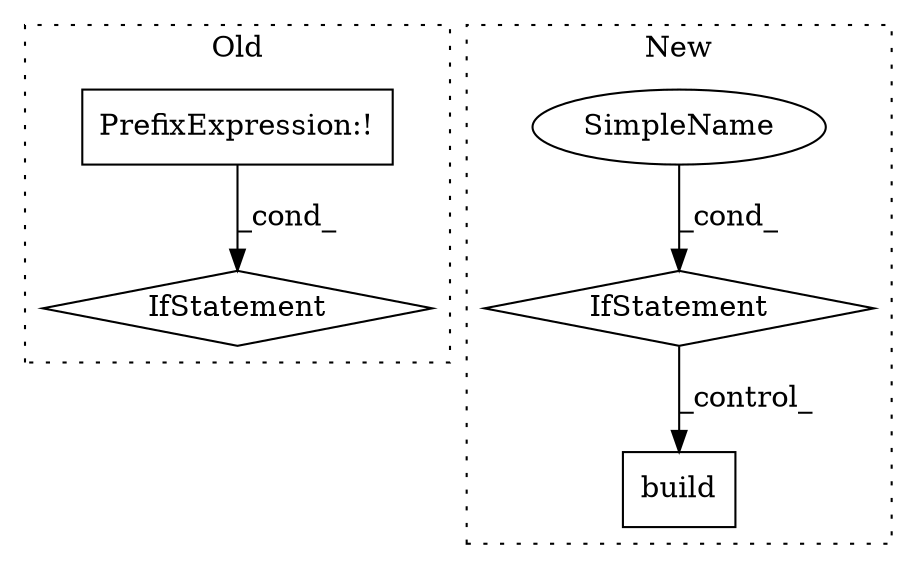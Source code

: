digraph G {
subgraph cluster0 {
1 [label="IfStatement" a="25" s="14939,14958" l="4,2" shape="diamond"];
4 [label="PrefixExpression:!" a="38" s="14943" l="1" shape="box"];
label = "Old";
style="dotted";
}
subgraph cluster1 {
2 [label="build" a="32" s="14024" l="7" shape="box"];
3 [label="IfStatement" a="25" s="13987,14009" l="4,2" shape="diamond"];
5 [label="SimpleName" a="42" s="" l="" shape="ellipse"];
label = "New";
style="dotted";
}
3 -> 2 [label="_control_"];
4 -> 1 [label="_cond_"];
5 -> 3 [label="_cond_"];
}